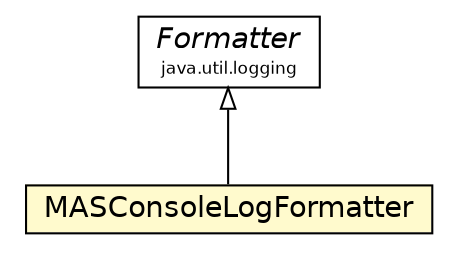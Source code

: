 #!/usr/local/bin/dot
#
# Class diagram 
# Generated by UMLGraph version 5.1 (http://www.umlgraph.org/)
#

digraph G {
	edge [fontname="Helvetica",fontsize=10,labelfontname="Helvetica",labelfontsize=10];
	node [fontname="Helvetica",fontsize=10,shape=plaintext];
	nodesep=0.25;
	ranksep=0.5;
	// jason.runtime.MASConsoleLogFormatter
	c47881 [label=<<table title="jason.runtime.MASConsoleLogFormatter" border="0" cellborder="1" cellspacing="0" cellpadding="2" port="p" bgcolor="lemonChiffon" href="./MASConsoleLogFormatter.html">
		<tr><td><table border="0" cellspacing="0" cellpadding="1">
<tr><td align="center" balign="center"> MASConsoleLogFormatter </td></tr>
		</table></td></tr>
		</table>>, fontname="Helvetica", fontcolor="black", fontsize=14.0];
	//jason.runtime.MASConsoleLogFormatter extends java.util.logging.Formatter
	c47965:p -> c47881:p [dir=back,arrowtail=empty];
	// java.util.logging.Formatter
	c47965 [label=<<table title="java.util.logging.Formatter" border="0" cellborder="1" cellspacing="0" cellpadding="2" port="p" href="http://java.sun.com/j2se/1.4.2/docs/api/java/util/logging/Formatter.html">
		<tr><td><table border="0" cellspacing="0" cellpadding="1">
<tr><td align="center" balign="center"><font face="Helvetica-Oblique"> Formatter </font></td></tr>
<tr><td align="center" balign="center"><font point-size="8.0"> java.util.logging </font></td></tr>
		</table></td></tr>
		</table>>, fontname="Helvetica", fontcolor="black", fontsize=14.0];
}

